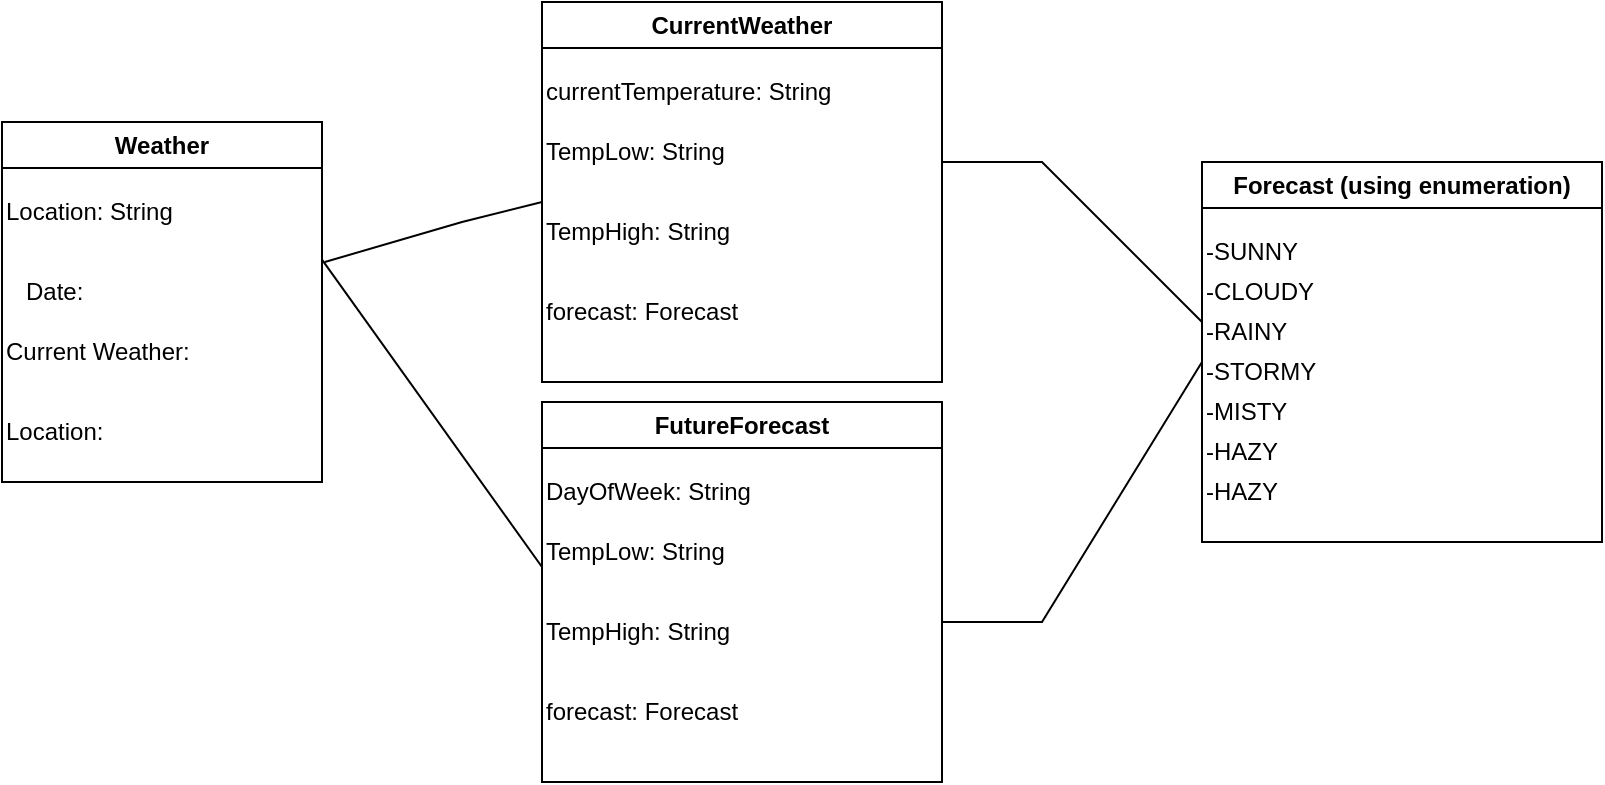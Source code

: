 <mxfile version="23.0.2" type="device">
  <diagram id="C5RBs43oDa-KdzZeNtuy" name="Page-1">
    <mxGraphModel dx="750" dy="444" grid="1" gridSize="10" guides="1" tooltips="1" connect="1" arrows="1" fold="1" page="1" pageScale="1" pageWidth="827" pageHeight="1169" math="0" shadow="0">
      <root>
        <mxCell id="WIyWlLk6GJQsqaUBKTNV-0" />
        <mxCell id="WIyWlLk6GJQsqaUBKTNV-1" parent="WIyWlLk6GJQsqaUBKTNV-0" />
        <mxCell id="dj-c-NWkURnOFGdu19md-10" value="Weather" style="swimlane;whiteSpace=wrap;html=1;" vertex="1" parent="WIyWlLk6GJQsqaUBKTNV-1">
          <mxGeometry x="40" y="240" width="160" height="180" as="geometry" />
        </mxCell>
        <mxCell id="dj-c-NWkURnOFGdu19md-11" value="Location: String" style="text;html=1;strokeColor=none;fillColor=none;align=left;verticalAlign=middle;whiteSpace=wrap;rounded=0;" vertex="1" parent="dj-c-NWkURnOFGdu19md-10">
          <mxGeometry y="30" width="200" height="30" as="geometry" />
        </mxCell>
        <mxCell id="dj-c-NWkURnOFGdu19md-13" value="Current Weather:" style="text;html=1;strokeColor=none;fillColor=none;align=left;verticalAlign=middle;whiteSpace=wrap;rounded=0;" vertex="1" parent="dj-c-NWkURnOFGdu19md-10">
          <mxGeometry y="100" width="200" height="30" as="geometry" />
        </mxCell>
        <mxCell id="dj-c-NWkURnOFGdu19md-14" value="Location:" style="text;html=1;strokeColor=none;fillColor=none;align=left;verticalAlign=middle;whiteSpace=wrap;rounded=0;" vertex="1" parent="dj-c-NWkURnOFGdu19md-10">
          <mxGeometry y="140" width="200" height="30" as="geometry" />
        </mxCell>
        <mxCell id="dj-c-NWkURnOFGdu19md-17" value="" style="endArrow=none;html=1;rounded=0;" edge="1" parent="WIyWlLk6GJQsqaUBKTNV-1" source="dj-c-NWkURnOFGdu19md-12">
          <mxGeometry width="50" height="50" relative="1" as="geometry">
            <mxPoint x="260" y="440" as="sourcePoint" />
            <mxPoint x="310" y="280" as="targetPoint" />
            <Array as="points">
              <mxPoint x="270" y="290" />
            </Array>
          </mxGeometry>
        </mxCell>
        <mxCell id="dj-c-NWkURnOFGdu19md-18" value="CurrentWeather" style="swimlane;whiteSpace=wrap;html=1;" vertex="1" parent="WIyWlLk6GJQsqaUBKTNV-1">
          <mxGeometry x="310" y="180" width="200" height="190" as="geometry" />
        </mxCell>
        <mxCell id="dj-c-NWkURnOFGdu19md-19" value="currentTemperature: String" style="text;html=1;strokeColor=none;fillColor=none;align=left;verticalAlign=middle;whiteSpace=wrap;rounded=0;" vertex="1" parent="dj-c-NWkURnOFGdu19md-18">
          <mxGeometry y="30" width="200" height="30" as="geometry" />
        </mxCell>
        <mxCell id="dj-c-NWkURnOFGdu19md-20" value="TempLow: String" style="text;html=1;strokeColor=none;fillColor=none;align=left;verticalAlign=middle;whiteSpace=wrap;rounded=0;" vertex="1" parent="dj-c-NWkURnOFGdu19md-18">
          <mxGeometry y="60" width="200" height="30" as="geometry" />
        </mxCell>
        <mxCell id="dj-c-NWkURnOFGdu19md-21" value="TempHigh: String" style="text;html=1;strokeColor=none;fillColor=none;align=left;verticalAlign=middle;whiteSpace=wrap;rounded=0;" vertex="1" parent="dj-c-NWkURnOFGdu19md-18">
          <mxGeometry y="100" width="200" height="30" as="geometry" />
        </mxCell>
        <mxCell id="dj-c-NWkURnOFGdu19md-22" value="forecast: Forecast" style="text;html=1;strokeColor=none;fillColor=none;align=left;verticalAlign=middle;whiteSpace=wrap;rounded=0;" vertex="1" parent="dj-c-NWkURnOFGdu19md-18">
          <mxGeometry y="140" width="200" height="30" as="geometry" />
        </mxCell>
        <mxCell id="dj-c-NWkURnOFGdu19md-23" value="FutureForecast" style="swimlane;whiteSpace=wrap;html=1;startSize=23;" vertex="1" parent="WIyWlLk6GJQsqaUBKTNV-1">
          <mxGeometry x="310" y="380" width="200" height="190" as="geometry" />
        </mxCell>
        <mxCell id="dj-c-NWkURnOFGdu19md-24" value="DayOfWeek: String" style="text;html=1;strokeColor=none;fillColor=none;align=left;verticalAlign=middle;whiteSpace=wrap;rounded=0;" vertex="1" parent="dj-c-NWkURnOFGdu19md-23">
          <mxGeometry y="30" width="200" height="30" as="geometry" />
        </mxCell>
        <mxCell id="dj-c-NWkURnOFGdu19md-25" value="TempLow: String" style="text;html=1;strokeColor=none;fillColor=none;align=left;verticalAlign=middle;whiteSpace=wrap;rounded=0;" vertex="1" parent="dj-c-NWkURnOFGdu19md-23">
          <mxGeometry y="60" width="200" height="30" as="geometry" />
        </mxCell>
        <mxCell id="dj-c-NWkURnOFGdu19md-26" value="TempHigh: String" style="text;html=1;strokeColor=none;fillColor=none;align=left;verticalAlign=middle;whiteSpace=wrap;rounded=0;" vertex="1" parent="dj-c-NWkURnOFGdu19md-23">
          <mxGeometry y="100" width="200" height="30" as="geometry" />
        </mxCell>
        <mxCell id="dj-c-NWkURnOFGdu19md-27" value="forecast: Forecast" style="text;html=1;strokeColor=none;fillColor=none;align=left;verticalAlign=middle;whiteSpace=wrap;rounded=0;" vertex="1" parent="dj-c-NWkURnOFGdu19md-23">
          <mxGeometry y="140" width="200" height="30" as="geometry" />
        </mxCell>
        <mxCell id="dj-c-NWkURnOFGdu19md-29" value="" style="endArrow=none;html=1;rounded=0;exitX=0.86;exitY=-0.039;exitDx=0;exitDy=0;exitPerimeter=0;entryX=0;entryY=0.75;entryDx=0;entryDy=0;" edge="1" parent="WIyWlLk6GJQsqaUBKTNV-1" target="dj-c-NWkURnOFGdu19md-25">
          <mxGeometry width="50" height="50" relative="1" as="geometry">
            <mxPoint x="200" y="308.83" as="sourcePoint" />
            <mxPoint x="280" y="380" as="targetPoint" />
            <Array as="points" />
          </mxGeometry>
        </mxCell>
        <mxCell id="dj-c-NWkURnOFGdu19md-30" value="" style="endArrow=none;html=1;rounded=0;exitX=1;exitY=1;exitDx=0;exitDy=0;" edge="1" parent="WIyWlLk6GJQsqaUBKTNV-1">
          <mxGeometry width="50" height="50" relative="1" as="geometry">
            <mxPoint x="510" y="260" as="sourcePoint" />
            <mxPoint x="640" y="340" as="targetPoint" />
            <Array as="points">
              <mxPoint x="560" y="260" />
            </Array>
          </mxGeometry>
        </mxCell>
        <mxCell id="dj-c-NWkURnOFGdu19md-12" value="Date:" style="text;html=1;strokeColor=none;fillColor=none;align=left;verticalAlign=middle;whiteSpace=wrap;rounded=0;" vertex="1" parent="WIyWlLk6GJQsqaUBKTNV-1">
          <mxGeometry x="50" y="310" width="200" height="30" as="geometry" />
        </mxCell>
        <mxCell id="dj-c-NWkURnOFGdu19md-33" value="" style="endArrow=none;html=1;rounded=0;exitX=1;exitY=1;exitDx=0;exitDy=0;" edge="1" parent="WIyWlLk6GJQsqaUBKTNV-1">
          <mxGeometry width="50" height="50" relative="1" as="geometry">
            <mxPoint x="510" y="490" as="sourcePoint" />
            <mxPoint x="640" y="360" as="targetPoint" />
            <Array as="points">
              <mxPoint x="560" y="490" />
            </Array>
          </mxGeometry>
        </mxCell>
        <mxCell id="dj-c-NWkURnOFGdu19md-35" value="Forecast (using enumeration)" style="swimlane;whiteSpace=wrap;html=1;" vertex="1" parent="WIyWlLk6GJQsqaUBKTNV-1">
          <mxGeometry x="640" y="260" width="200" height="190" as="geometry" />
        </mxCell>
        <mxCell id="dj-c-NWkURnOFGdu19md-36" value="-SUNNY" style="text;html=1;strokeColor=none;fillColor=none;align=left;verticalAlign=middle;whiteSpace=wrap;rounded=0;" vertex="1" parent="dj-c-NWkURnOFGdu19md-35">
          <mxGeometry y="30" width="200" height="30" as="geometry" />
        </mxCell>
        <mxCell id="dj-c-NWkURnOFGdu19md-37" value="-CLOUDY" style="text;html=1;strokeColor=none;fillColor=none;align=left;verticalAlign=middle;whiteSpace=wrap;rounded=0;" vertex="1" parent="dj-c-NWkURnOFGdu19md-35">
          <mxGeometry y="50" width="200" height="30" as="geometry" />
        </mxCell>
        <mxCell id="dj-c-NWkURnOFGdu19md-38" value="-RAINY" style="text;html=1;strokeColor=none;fillColor=none;align=left;verticalAlign=middle;whiteSpace=wrap;rounded=0;" vertex="1" parent="dj-c-NWkURnOFGdu19md-35">
          <mxGeometry y="70" width="200" height="30" as="geometry" />
        </mxCell>
        <mxCell id="dj-c-NWkURnOFGdu19md-39" value="-STORMY" style="text;html=1;strokeColor=none;fillColor=none;align=left;verticalAlign=middle;whiteSpace=wrap;rounded=0;" vertex="1" parent="dj-c-NWkURnOFGdu19md-35">
          <mxGeometry y="90" width="200" height="30" as="geometry" />
        </mxCell>
        <mxCell id="dj-c-NWkURnOFGdu19md-40" value="-MISTY" style="text;html=1;strokeColor=none;fillColor=none;align=left;verticalAlign=middle;whiteSpace=wrap;rounded=0;" vertex="1" parent="dj-c-NWkURnOFGdu19md-35">
          <mxGeometry y="110" width="200" height="30" as="geometry" />
        </mxCell>
        <mxCell id="dj-c-NWkURnOFGdu19md-41" value="-HAZY" style="text;html=1;strokeColor=none;fillColor=none;align=left;verticalAlign=middle;whiteSpace=wrap;rounded=0;" vertex="1" parent="dj-c-NWkURnOFGdu19md-35">
          <mxGeometry y="130" width="200" height="30" as="geometry" />
        </mxCell>
        <mxCell id="dj-c-NWkURnOFGdu19md-42" value="-HAZY" style="text;html=1;strokeColor=none;fillColor=none;align=left;verticalAlign=middle;whiteSpace=wrap;rounded=0;" vertex="1" parent="dj-c-NWkURnOFGdu19md-35">
          <mxGeometry y="150" width="200" height="30" as="geometry" />
        </mxCell>
      </root>
    </mxGraphModel>
  </diagram>
</mxfile>

